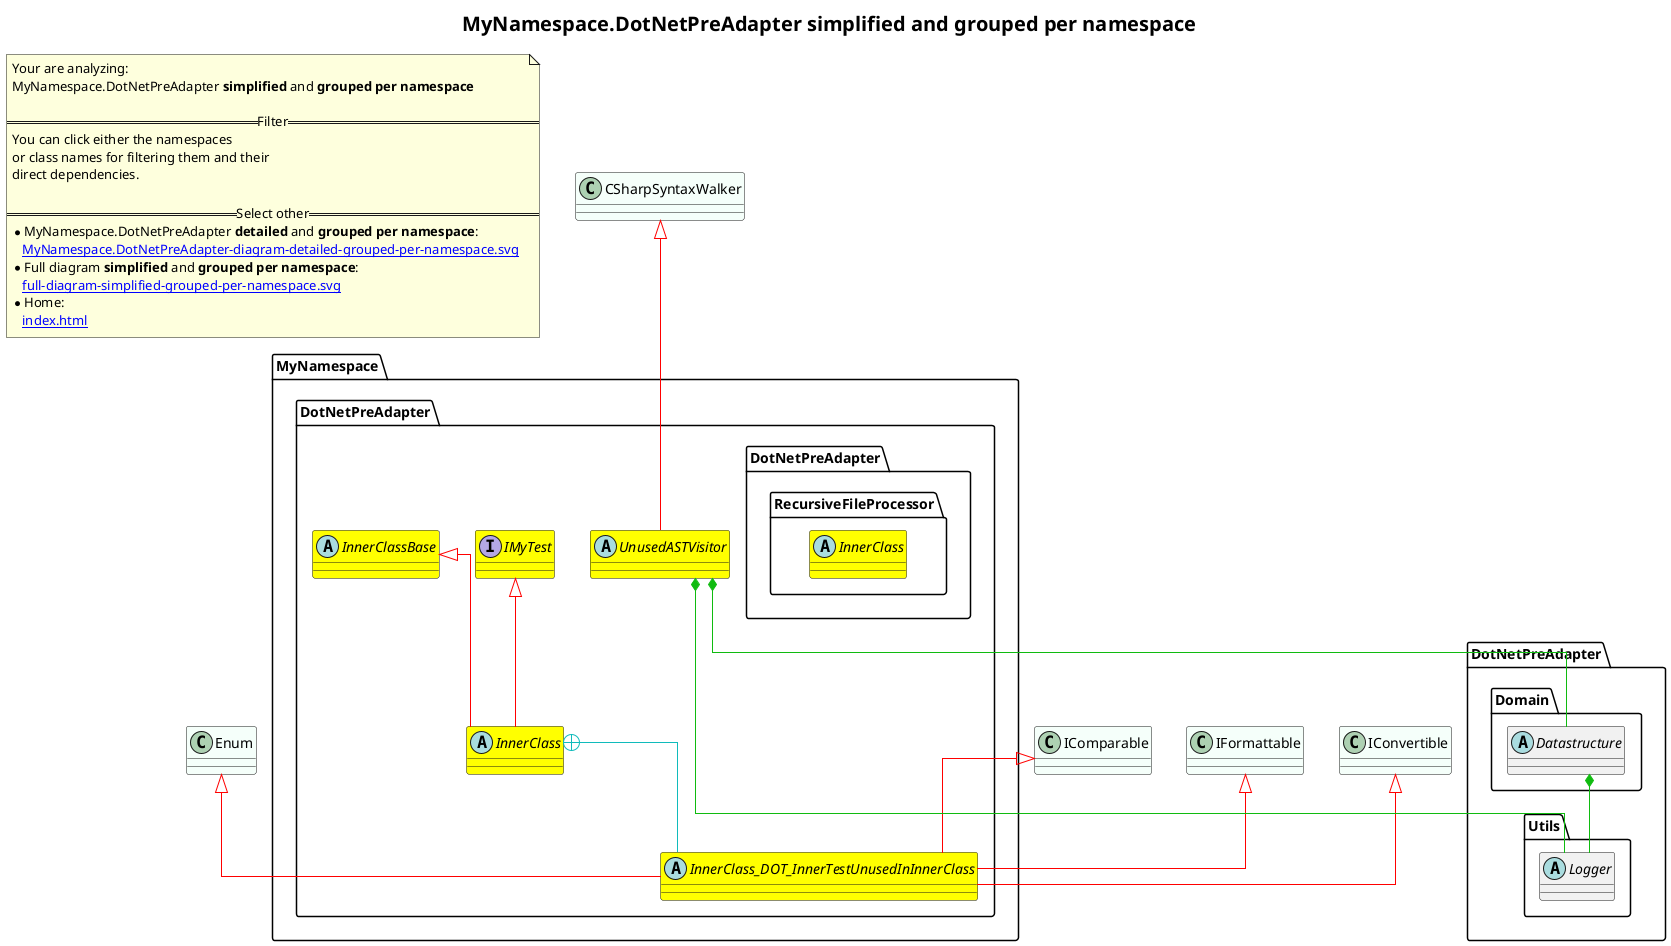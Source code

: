 @startuml
skinparam linetype ortho
title <size:20>MyNamespace.DotNetPreAdapter **simplified** and **grouped per namespace**</size>
note "Your are analyzing:\nMyNamespace.DotNetPreAdapter **simplified** and **grouped per namespace**\n\n==Filter==\nYou can click either the namespaces \nor class names for filtering them and their\ndirect dependencies.\n\n==Select other==\n* MyNamespace.DotNetPreAdapter **detailed** and **grouped per namespace**:\n   [[MyNamespace.DotNetPreAdapter-diagram-detailed-grouped-per-namespace.svg]]\n* Full diagram **simplified** and **grouped per namespace**:\n   [[full-diagram-simplified-grouped-per-namespace.svg]]\n* Home:\n   [[index.html]]" as FloatingNote
class Enum [[Enum-diagram-simplified-grouped-per-namespace.svg]] #MintCream {
}
class IComparable [[IComparable-diagram-simplified-grouped-per-namespace.svg]] #MintCream {
}
class IFormattable [[IFormattable-diagram-simplified-grouped-per-namespace.svg]] #MintCream {
}
class IConvertible [[IConvertible-diagram-simplified-grouped-per-namespace.svg]] #MintCream {
}
class CSharpSyntaxWalker [[CSharpSyntaxWalker-diagram-simplified-grouped-per-namespace.svg]] #MintCream {
}
' Closing all previous_sub_namespace_list namespace None because file analysis is finished.
namespace DotNetPreAdapter [[DotNetPreAdapter-diagram-simplified-grouped-per-namespace.svg]] {
namespace DotNetPreAdapter.Domain [[DotNetPreAdapter.Domain-diagram-simplified-grouped-per-namespace.svg]] {
  abstract class DotNetPreAdapter.Domain.Datastructure [[DotNetPreAdapter.Domain.Datastructure-diagram-simplified-grouped-per-namespace.svg]]  {
  }
'Compared namespace DotNetPreAdapter.Domain [[DotNetPreAdapter.Domain-diagram-simplified-grouped-per-namespace.svg]] { with last element of   }
' Closing all previous_sub_namespace_list namespace None because file analysis is finished.
' Closing namespace Domain
}
' Closing namespace DotNetPreAdapter
}
namespace DotNetPreAdapter [[DotNetPreAdapter-diagram-simplified-grouped-per-namespace.svg]] {
namespace DotNetPreAdapter.Utils [[DotNetPreAdapter.Utils-diagram-simplified-grouped-per-namespace.svg]] {
  abstract class DotNetPreAdapter.Utils.Logger [[DotNetPreAdapter.Utils.Logger-diagram-simplified-grouped-per-namespace.svg]]  {
  }
'Compared namespace DotNetPreAdapter.Utils [[DotNetPreAdapter.Utils-diagram-simplified-grouped-per-namespace.svg]] { with last element of   }
' Closing all previous_sub_namespace_list namespace None because file analysis is finished.
' Closing namespace Utils
}
' Closing namespace DotNetPreAdapter
}
namespace MyNamespace [[MyNamespace-diagram-simplified-grouped-per-namespace.svg]] {
namespace MyNamespace.DotNetPreAdapter [[MyNamespace.DotNetPreAdapter-diagram-simplified-grouped-per-namespace.svg]] {
  interface MyNamespace.DotNetPreAdapter.IMyTest [[MyNamespace.DotNetPreAdapter.IMyTest-diagram-simplified-grouped-per-namespace.svg]] #yellow {
  }
  abstract class MyNamespace.DotNetPreAdapter.InnerClassBase [[MyNamespace.DotNetPreAdapter.InnerClassBase-diagram-simplified-grouped-per-namespace.svg]] #yellow {
  }
  abstract class MyNamespace.DotNetPreAdapter.InnerClass [[MyNamespace.DotNetPreAdapter.InnerClass-diagram-simplified-grouped-per-namespace.svg]] #yellow {
  }
  abstract class MyNamespace.DotNetPreAdapter.InnerClass_DOT_InnerTestUnusedInInnerClass [[MyNamespace.DotNetPreAdapter.InnerClass.InnerTestUnusedInInnerClass-diagram-simplified-grouped-per-namespace.svg]] #yellow {
  }
  abstract class MyNamespace.DotNetPreAdapter.UnusedASTVisitor [[MyNamespace.DotNetPreAdapter.UnusedASTVisitor-diagram-simplified-grouped-per-namespace.svg]] #yellow {
  }
'Compared namespace MyNamespace.DotNetPreAdapter [[MyNamespace.DotNetPreAdapter-diagram-simplified-grouped-per-namespace.svg]] { with last element of   }
' Closing all previous_sub_namespace_list namespace None because file analysis is finished.
' Closing namespace DotNetPreAdapter
}
' Closing namespace MyNamespace
}
namespace MyNamespace [[MyNamespace-diagram-simplified-grouped-per-namespace.svg]] {
namespace MyNamespace.DotNetPreAdapter [[MyNamespace.DotNetPreAdapter-diagram-simplified-grouped-per-namespace.svg]] {
namespace MyNamespace.DotNetPreAdapter.DotNetPreAdapter [[MyNamespace.DotNetPreAdapter.DotNetPreAdapter-diagram-simplified-grouped-per-namespace.svg]] {
namespace MyNamespace.DotNetPreAdapter.DotNetPreAdapter.RecursiveFileProcessor [[MyNamespace.DotNetPreAdapter.DotNetPreAdapter.RecursiveFileProcessor-diagram-simplified-grouped-per-namespace.svg]] {
      abstract class MyNamespace.DotNetPreAdapter.DotNetPreAdapter.RecursiveFileProcessor.InnerClass [[MyNamespace.DotNetPreAdapter.DotNetPreAdapter.RecursiveFileProcessor.InnerClass-diagram-simplified-grouped-per-namespace.svg]] #yellow {
      }
'Compared namespace MyNamespace.DotNetPreAdapter.DotNetPreAdapter.RecursiveFileProcessor [[MyNamespace.DotNetPreAdapter.DotNetPreAdapter.RecursiveFileProcessor-diagram-simplified-grouped-per-namespace.svg]] { with last element of       }
' Closing all previous_sub_namespace_list namespace None because file analysis is finished.
' Closing namespace RecursiveFileProcessor
}
' Closing namespace DotNetPreAdapter
}
' Closing namespace DotNetPreAdapter
}
' Closing namespace MyNamespace
}
 ' *************************************** 
 ' *************************************** 
 ' *************************************** 
' Class relations extracted from namespace:
' 
' Class relations extracted from namespace:
' DotNetPreAdapter.Domain
DotNetPreAdapter.Domain.Datastructure *-[#10BB10]- DotNetPreAdapter.Utils.Logger 
' Class relations extracted from namespace:
' DotNetPreAdapter.Utils
' Class relations extracted from namespace:
' MyNamespace.DotNetPreAdapter
MyNamespace.DotNetPreAdapter.InnerClassBase <|-[#red]- MyNamespace.DotNetPreAdapter.InnerClass
MyNamespace.DotNetPreAdapter.IMyTest <|-[#red]- MyNamespace.DotNetPreAdapter.InnerClass
MyNamespace.DotNetPreAdapter.InnerClass +-[#10BBBB]- MyNamespace.DotNetPreAdapter.InnerClass_DOT_InnerTestUnusedInInnerClass 
Enum <|-[#red]- MyNamespace.DotNetPreAdapter.InnerClass_DOT_InnerTestUnusedInInnerClass
IComparable <|-[#red]- MyNamespace.DotNetPreAdapter.InnerClass_DOT_InnerTestUnusedInInnerClass
IFormattable <|-[#red]- MyNamespace.DotNetPreAdapter.InnerClass_DOT_InnerTestUnusedInInnerClass
IConvertible <|-[#red]- MyNamespace.DotNetPreAdapter.InnerClass_DOT_InnerTestUnusedInInnerClass
CSharpSyntaxWalker <|-[#red]- MyNamespace.DotNetPreAdapter.UnusedASTVisitor
MyNamespace.DotNetPreAdapter.UnusedASTVisitor *-[#10BB10]- DotNetPreAdapter.Utils.Logger 
MyNamespace.DotNetPreAdapter.UnusedASTVisitor *-[#10BB10]- DotNetPreAdapter.Domain.Datastructure 
' Class relations extracted from namespace:
' MyNamespace.DotNetPreAdapter.DotNetPreAdapter.RecursiveFileProcessor
@enduml